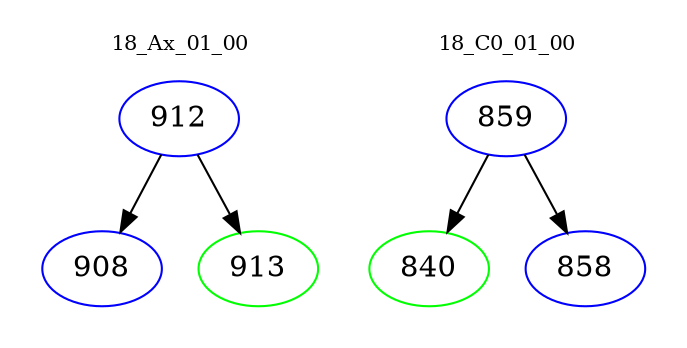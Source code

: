 digraph{
subgraph cluster_0 {
color = white
label = "18_Ax_01_00";
fontsize=10;
T0_912 [label="912", color="blue"]
T0_912 -> T0_908 [color="black"]
T0_908 [label="908", color="blue"]
T0_912 -> T0_913 [color="black"]
T0_913 [label="913", color="green"]
}
subgraph cluster_1 {
color = white
label = "18_C0_01_00";
fontsize=10;
T1_859 [label="859", color="blue"]
T1_859 -> T1_840 [color="black"]
T1_840 [label="840", color="green"]
T1_859 -> T1_858 [color="black"]
T1_858 [label="858", color="blue"]
}
}
